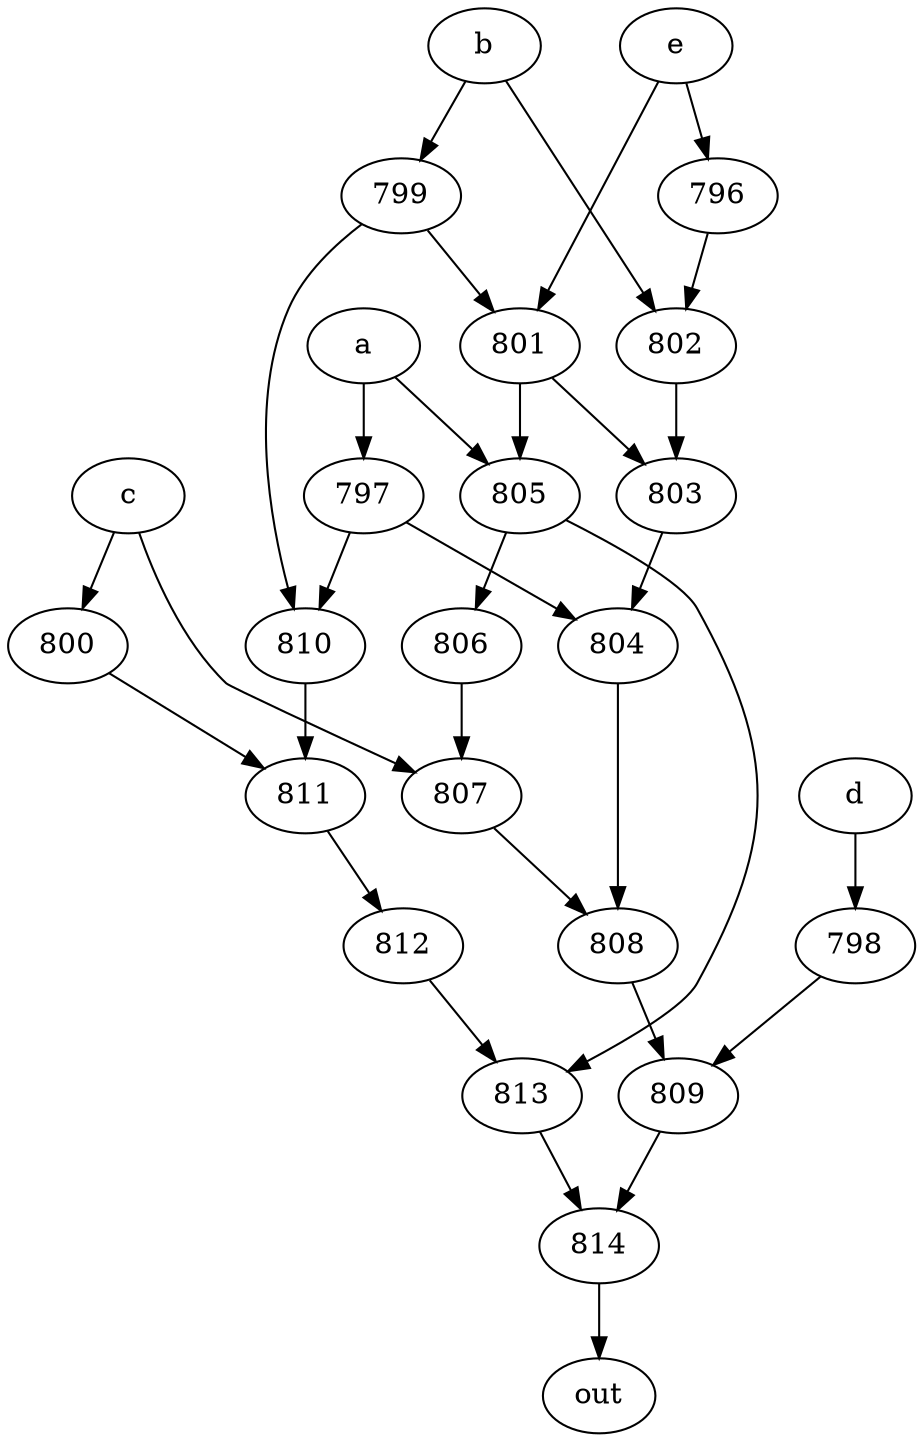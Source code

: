 strict digraph "" {
	814 -> out;
	a -> 797;
	a -> 805;
	797 -> 804;
	797 -> 810;
	805 -> 806;
	805 -> 813;
	804 -> 808;
	810 -> 811;
	806 -> 807;
	813 -> 814;
	b -> 799;
	b -> 802;
	799 -> 810;
	799 -> 801;
	802 -> 803;
	801 -> 805;
	801 -> 803;
	803 -> 804;
	c -> 800;
	c -> 807;
	800 -> 811;
	807 -> 808;
	811 -> 812;
	808 -> 809;
	d -> 798;
	798 -> 809;
	809 -> 814;
	e -> 801;
	e -> 796;
	796 -> 802;
	812 -> 813;
}
